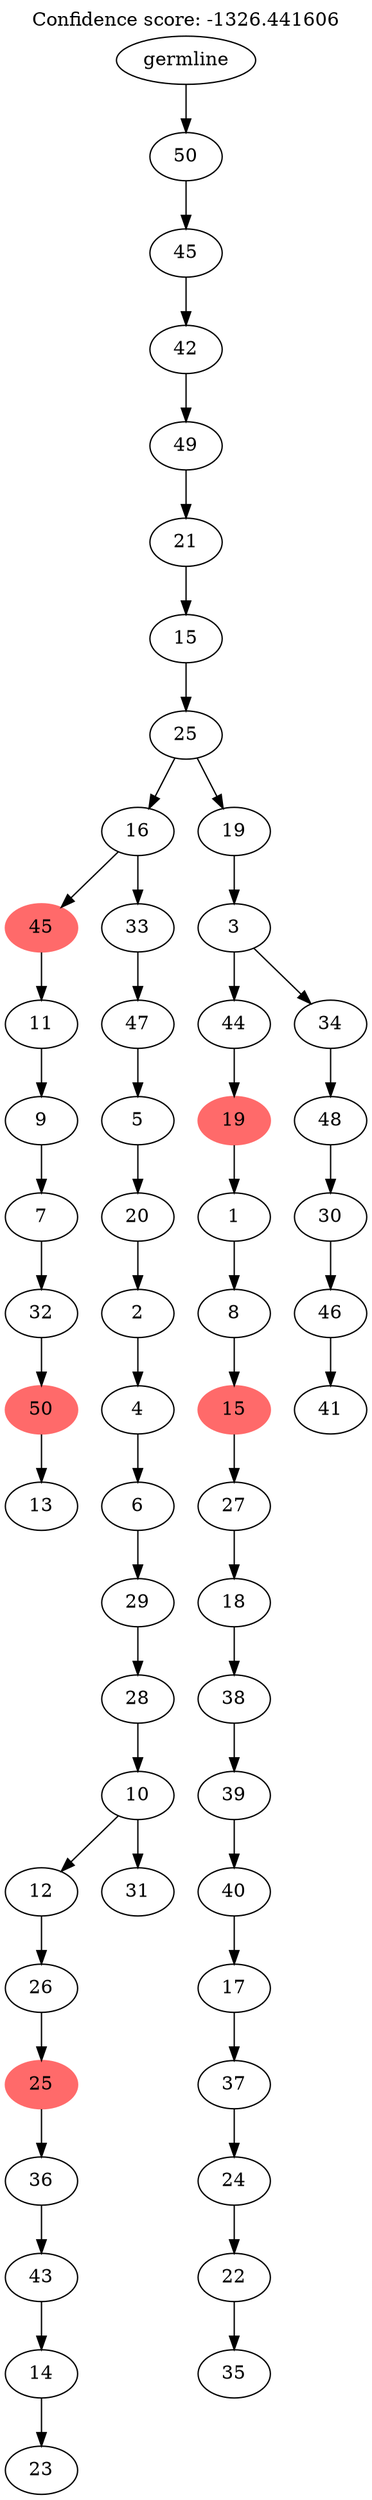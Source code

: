 digraph g {
	"54" -> "55";
	"55" [label="13"];
	"53" -> "54";
	"54" [color=indianred1, style=filled, label="50"];
	"52" -> "53";
	"53" [label="32"];
	"51" -> "52";
	"52" [label="7"];
	"50" -> "51";
	"51" [label="9"];
	"49" -> "50";
	"50" [label="11"];
	"47" -> "48";
	"48" [label="23"];
	"46" -> "47";
	"47" [label="14"];
	"45" -> "46";
	"46" [label="43"];
	"44" -> "45";
	"45" [label="36"];
	"43" -> "44";
	"44" [color=indianred1, style=filled, label="25"];
	"42" -> "43";
	"43" [label="26"];
	"40" -> "41";
	"41" [label="31"];
	"40" -> "42";
	"42" [label="12"];
	"39" -> "40";
	"40" [label="10"];
	"38" -> "39";
	"39" [label="28"];
	"37" -> "38";
	"38" [label="29"];
	"36" -> "37";
	"37" [label="6"];
	"35" -> "36";
	"36" [label="4"];
	"34" -> "35";
	"35" [label="2"];
	"33" -> "34";
	"34" [label="20"];
	"32" -> "33";
	"33" [label="5"];
	"31" -> "32";
	"32" [label="47"];
	"30" -> "31";
	"31" [label="33"];
	"30" -> "49";
	"49" [color=indianred1, style=filled, label="45"];
	"28" -> "29";
	"29" [label="35"];
	"27" -> "28";
	"28" [label="22"];
	"26" -> "27";
	"27" [label="24"];
	"25" -> "26";
	"26" [label="37"];
	"24" -> "25";
	"25" [label="17"];
	"23" -> "24";
	"24" [label="40"];
	"22" -> "23";
	"23" [label="39"];
	"21" -> "22";
	"22" [label="38"];
	"20" -> "21";
	"21" [label="18"];
	"19" -> "20";
	"20" [label="27"];
	"18" -> "19";
	"19" [color=indianred1, style=filled, label="15"];
	"17" -> "18";
	"18" [label="8"];
	"16" -> "17";
	"17" [label="1"];
	"15" -> "16";
	"16" [color=indianred1, style=filled, label="19"];
	"13" -> "14";
	"14" [label="41"];
	"12" -> "13";
	"13" [label="46"];
	"11" -> "12";
	"12" [label="30"];
	"10" -> "11";
	"11" [label="48"];
	"9" -> "10";
	"10" [label="34"];
	"9" -> "15";
	"15" [label="44"];
	"8" -> "9";
	"9" [label="3"];
	"7" -> "8";
	"8" [label="19"];
	"7" -> "30";
	"30" [label="16"];
	"6" -> "7";
	"7" [label="25"];
	"5" -> "6";
	"6" [label="15"];
	"4" -> "5";
	"5" [label="21"];
	"3" -> "4";
	"4" [label="49"];
	"2" -> "3";
	"3" [label="42"];
	"1" -> "2";
	"2" [label="45"];
	"0" -> "1";
	"1" [label="50"];
	"0" [label="germline"];
	labelloc="t";
	label="Confidence score: -1326.441606";
}
